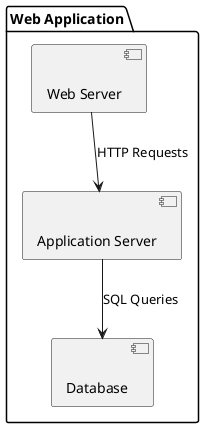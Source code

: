 @startuml

package "Web Application" {
  [Web Server] << (C,lightblue) >>
  [Application Server] << (C,lightgreen) >>
  [Database] << (C,lightyellow) >>
}

[Web Server] --> [Application Server] : "HTTP Requests"
[Application Server] --> [Database] : "SQL Queries"

@enduml
